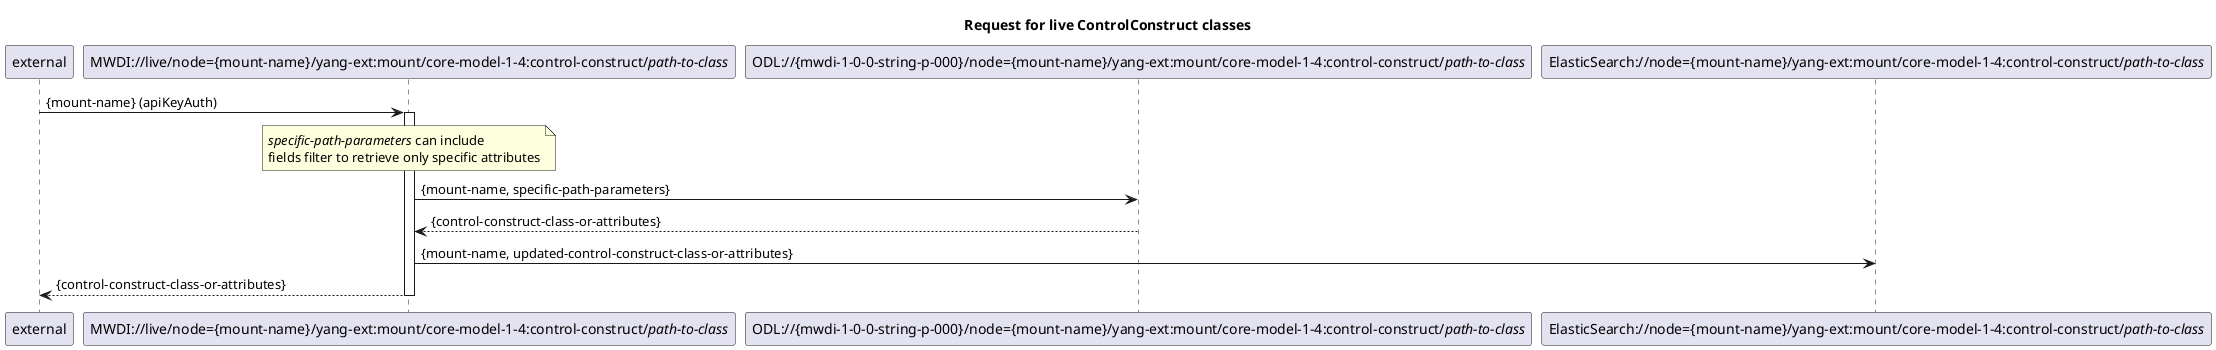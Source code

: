 @startuml 510_LiveRessourcePath
skinparam responseMessageBelowArrow true

title Request for live ControlConstruct classes

participant "external" as requestor
participant "MWDI://live/node={mount-name}/yang-ext:mount/core-model-1-4:control-construct/<i>path-to-class</i>" as LiveControlConstructClass
participant "ODL://{mwdi-1-0-0-string-p-000}/node={mount-name}/yang-ext:mount/core-model-1-4:control-construct/<i>path-to-class</i>" as OdlControlConstructClass
participant "ElasticSearch://node={mount-name}/yang-ext:mount/core-model-1-4:control-construct/<i>path-to-class</i>" as EsControlConstructClass

requestor -> LiveControlConstructClass: {mount-name} (apiKeyAuth)
activate LiveControlConstructClass

note over LiveControlConstructClass: <i>specific-path-parameters</i> can include \nfields filter to retrieve only specific attributes
LiveControlConstructClass -> OdlControlConstructClass: {mount-name, specific-path-parameters}
OdlControlConstructClass --> LiveControlConstructClass: {control-construct-class-or-attributes}

LiveControlConstructClass -> EsControlConstructClass: {mount-name, updated-control-construct-class-or-attributes}

LiveControlConstructClass --> requestor: {control-construct-class-or-attributes}
deactivate LiveControlConstructClass

@enduml



